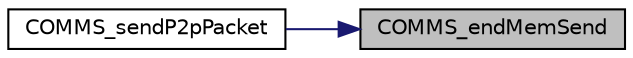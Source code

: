 digraph "COMMS_endMemSend"
{
 // LATEX_PDF_SIZE
  edge [fontname="Helvetica",fontsize="10",labelfontname="Helvetica",labelfontsize="10"];
  node [fontname="Helvetica",fontsize="10",shape=record];
  rankdir="RL";
  Node1 [label="COMMS_endMemSend",height=0.2,width=0.4,color="black", fillcolor="grey75", style="filled", fontcolor="black",tooltip=" "];
  Node1 -> Node2 [dir="back",color="midnightblue",fontsize="10",style="solid"];
  Node2 [label="COMMS_sendP2pPacket",height=0.2,width=0.4,color="black", fillcolor="white", style="filled",URL="$comms_8h.html#ae608251767f8874da555de658b13c8a5",tooltip=" "];
}
